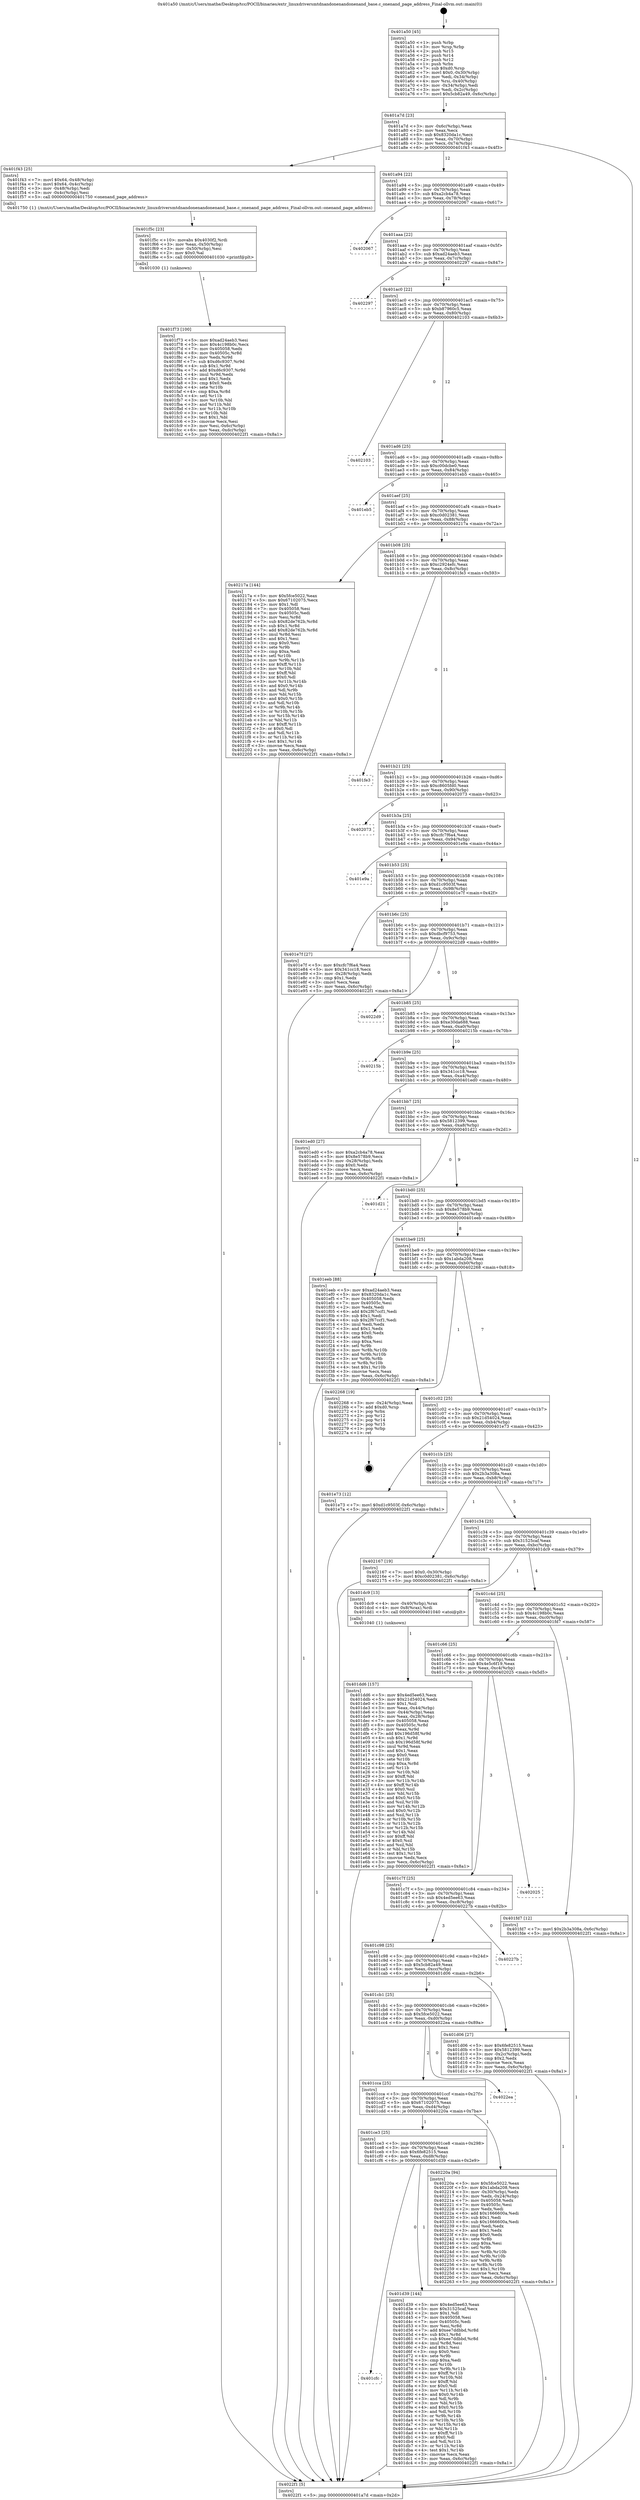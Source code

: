 digraph "0x401a50" {
  label = "0x401a50 (/mnt/c/Users/mathe/Desktop/tcc/POCII/binaries/extr_linuxdriversmtdnandonenandonenand_base.c_onenand_page_address_Final-ollvm.out::main(0))"
  labelloc = "t"
  node[shape=record]

  Entry [label="",width=0.3,height=0.3,shape=circle,fillcolor=black,style=filled]
  "0x401a7d" [label="{
     0x401a7d [23]\l
     | [instrs]\l
     &nbsp;&nbsp;0x401a7d \<+3\>: mov -0x6c(%rbp),%eax\l
     &nbsp;&nbsp;0x401a80 \<+2\>: mov %eax,%ecx\l
     &nbsp;&nbsp;0x401a82 \<+6\>: sub $0x8320da1c,%ecx\l
     &nbsp;&nbsp;0x401a88 \<+3\>: mov %eax,-0x70(%rbp)\l
     &nbsp;&nbsp;0x401a8b \<+3\>: mov %ecx,-0x74(%rbp)\l
     &nbsp;&nbsp;0x401a8e \<+6\>: je 0000000000401f43 \<main+0x4f3\>\l
  }"]
  "0x401f43" [label="{
     0x401f43 [25]\l
     | [instrs]\l
     &nbsp;&nbsp;0x401f43 \<+7\>: movl $0x64,-0x48(%rbp)\l
     &nbsp;&nbsp;0x401f4a \<+7\>: movl $0x64,-0x4c(%rbp)\l
     &nbsp;&nbsp;0x401f51 \<+3\>: mov -0x48(%rbp),%edi\l
     &nbsp;&nbsp;0x401f54 \<+3\>: mov -0x4c(%rbp),%esi\l
     &nbsp;&nbsp;0x401f57 \<+5\>: call 0000000000401750 \<onenand_page_address\>\l
     | [calls]\l
     &nbsp;&nbsp;0x401750 \{1\} (/mnt/c/Users/mathe/Desktop/tcc/POCII/binaries/extr_linuxdriversmtdnandonenandonenand_base.c_onenand_page_address_Final-ollvm.out::onenand_page_address)\l
  }"]
  "0x401a94" [label="{
     0x401a94 [22]\l
     | [instrs]\l
     &nbsp;&nbsp;0x401a94 \<+5\>: jmp 0000000000401a99 \<main+0x49\>\l
     &nbsp;&nbsp;0x401a99 \<+3\>: mov -0x70(%rbp),%eax\l
     &nbsp;&nbsp;0x401a9c \<+5\>: sub $0xa2cb4a78,%eax\l
     &nbsp;&nbsp;0x401aa1 \<+3\>: mov %eax,-0x78(%rbp)\l
     &nbsp;&nbsp;0x401aa4 \<+6\>: je 0000000000402067 \<main+0x617\>\l
  }"]
  Exit [label="",width=0.3,height=0.3,shape=circle,fillcolor=black,style=filled,peripheries=2]
  "0x402067" [label="{
     0x402067\l
  }", style=dashed]
  "0x401aaa" [label="{
     0x401aaa [22]\l
     | [instrs]\l
     &nbsp;&nbsp;0x401aaa \<+5\>: jmp 0000000000401aaf \<main+0x5f\>\l
     &nbsp;&nbsp;0x401aaf \<+3\>: mov -0x70(%rbp),%eax\l
     &nbsp;&nbsp;0x401ab2 \<+5\>: sub $0xad24aeb3,%eax\l
     &nbsp;&nbsp;0x401ab7 \<+3\>: mov %eax,-0x7c(%rbp)\l
     &nbsp;&nbsp;0x401aba \<+6\>: je 0000000000402297 \<main+0x847\>\l
  }"]
  "0x401f73" [label="{
     0x401f73 [100]\l
     | [instrs]\l
     &nbsp;&nbsp;0x401f73 \<+5\>: mov $0xad24aeb3,%esi\l
     &nbsp;&nbsp;0x401f78 \<+5\>: mov $0x4c198b0c,%ecx\l
     &nbsp;&nbsp;0x401f7d \<+7\>: mov 0x405058,%edx\l
     &nbsp;&nbsp;0x401f84 \<+8\>: mov 0x40505c,%r8d\l
     &nbsp;&nbsp;0x401f8c \<+3\>: mov %edx,%r9d\l
     &nbsp;&nbsp;0x401f8f \<+7\>: sub $0xd6c9307,%r9d\l
     &nbsp;&nbsp;0x401f96 \<+4\>: sub $0x1,%r9d\l
     &nbsp;&nbsp;0x401f9a \<+7\>: add $0xd6c9307,%r9d\l
     &nbsp;&nbsp;0x401fa1 \<+4\>: imul %r9d,%edx\l
     &nbsp;&nbsp;0x401fa5 \<+3\>: and $0x1,%edx\l
     &nbsp;&nbsp;0x401fa8 \<+3\>: cmp $0x0,%edx\l
     &nbsp;&nbsp;0x401fab \<+4\>: sete %r10b\l
     &nbsp;&nbsp;0x401faf \<+4\>: cmp $0xa,%r8d\l
     &nbsp;&nbsp;0x401fb3 \<+4\>: setl %r11b\l
     &nbsp;&nbsp;0x401fb7 \<+3\>: mov %r10b,%bl\l
     &nbsp;&nbsp;0x401fba \<+3\>: and %r11b,%bl\l
     &nbsp;&nbsp;0x401fbd \<+3\>: xor %r11b,%r10b\l
     &nbsp;&nbsp;0x401fc0 \<+3\>: or %r10b,%bl\l
     &nbsp;&nbsp;0x401fc3 \<+3\>: test $0x1,%bl\l
     &nbsp;&nbsp;0x401fc6 \<+3\>: cmovne %ecx,%esi\l
     &nbsp;&nbsp;0x401fc9 \<+3\>: mov %esi,-0x6c(%rbp)\l
     &nbsp;&nbsp;0x401fcc \<+6\>: mov %eax,-0xdc(%rbp)\l
     &nbsp;&nbsp;0x401fd2 \<+5\>: jmp 00000000004022f1 \<main+0x8a1\>\l
  }"]
  "0x402297" [label="{
     0x402297\l
  }", style=dashed]
  "0x401ac0" [label="{
     0x401ac0 [22]\l
     | [instrs]\l
     &nbsp;&nbsp;0x401ac0 \<+5\>: jmp 0000000000401ac5 \<main+0x75\>\l
     &nbsp;&nbsp;0x401ac5 \<+3\>: mov -0x70(%rbp),%eax\l
     &nbsp;&nbsp;0x401ac8 \<+5\>: sub $0xb87960c5,%eax\l
     &nbsp;&nbsp;0x401acd \<+3\>: mov %eax,-0x80(%rbp)\l
     &nbsp;&nbsp;0x401ad0 \<+6\>: je 0000000000402103 \<main+0x6b3\>\l
  }"]
  "0x401f5c" [label="{
     0x401f5c [23]\l
     | [instrs]\l
     &nbsp;&nbsp;0x401f5c \<+10\>: movabs $0x4030f2,%rdi\l
     &nbsp;&nbsp;0x401f66 \<+3\>: mov %eax,-0x50(%rbp)\l
     &nbsp;&nbsp;0x401f69 \<+3\>: mov -0x50(%rbp),%esi\l
     &nbsp;&nbsp;0x401f6c \<+2\>: mov $0x0,%al\l
     &nbsp;&nbsp;0x401f6e \<+5\>: call 0000000000401030 \<printf@plt\>\l
     | [calls]\l
     &nbsp;&nbsp;0x401030 \{1\} (unknown)\l
  }"]
  "0x402103" [label="{
     0x402103\l
  }", style=dashed]
  "0x401ad6" [label="{
     0x401ad6 [25]\l
     | [instrs]\l
     &nbsp;&nbsp;0x401ad6 \<+5\>: jmp 0000000000401adb \<main+0x8b\>\l
     &nbsp;&nbsp;0x401adb \<+3\>: mov -0x70(%rbp),%eax\l
     &nbsp;&nbsp;0x401ade \<+5\>: sub $0xc00dcbe0,%eax\l
     &nbsp;&nbsp;0x401ae3 \<+6\>: mov %eax,-0x84(%rbp)\l
     &nbsp;&nbsp;0x401ae9 \<+6\>: je 0000000000401eb5 \<main+0x465\>\l
  }"]
  "0x401dd6" [label="{
     0x401dd6 [157]\l
     | [instrs]\l
     &nbsp;&nbsp;0x401dd6 \<+5\>: mov $0x4ed5ee63,%ecx\l
     &nbsp;&nbsp;0x401ddb \<+5\>: mov $0x21d54024,%edx\l
     &nbsp;&nbsp;0x401de0 \<+3\>: mov $0x1,%sil\l
     &nbsp;&nbsp;0x401de3 \<+3\>: mov %eax,-0x44(%rbp)\l
     &nbsp;&nbsp;0x401de6 \<+3\>: mov -0x44(%rbp),%eax\l
     &nbsp;&nbsp;0x401de9 \<+3\>: mov %eax,-0x28(%rbp)\l
     &nbsp;&nbsp;0x401dec \<+7\>: mov 0x405058,%eax\l
     &nbsp;&nbsp;0x401df3 \<+8\>: mov 0x40505c,%r8d\l
     &nbsp;&nbsp;0x401dfb \<+3\>: mov %eax,%r9d\l
     &nbsp;&nbsp;0x401dfe \<+7\>: add $0x196d58f,%r9d\l
     &nbsp;&nbsp;0x401e05 \<+4\>: sub $0x1,%r9d\l
     &nbsp;&nbsp;0x401e09 \<+7\>: sub $0x196d58f,%r9d\l
     &nbsp;&nbsp;0x401e10 \<+4\>: imul %r9d,%eax\l
     &nbsp;&nbsp;0x401e14 \<+3\>: and $0x1,%eax\l
     &nbsp;&nbsp;0x401e17 \<+3\>: cmp $0x0,%eax\l
     &nbsp;&nbsp;0x401e1a \<+4\>: sete %r10b\l
     &nbsp;&nbsp;0x401e1e \<+4\>: cmp $0xa,%r8d\l
     &nbsp;&nbsp;0x401e22 \<+4\>: setl %r11b\l
     &nbsp;&nbsp;0x401e26 \<+3\>: mov %r10b,%bl\l
     &nbsp;&nbsp;0x401e29 \<+3\>: xor $0xff,%bl\l
     &nbsp;&nbsp;0x401e2c \<+3\>: mov %r11b,%r14b\l
     &nbsp;&nbsp;0x401e2f \<+4\>: xor $0xff,%r14b\l
     &nbsp;&nbsp;0x401e33 \<+4\>: xor $0x0,%sil\l
     &nbsp;&nbsp;0x401e37 \<+3\>: mov %bl,%r15b\l
     &nbsp;&nbsp;0x401e3a \<+4\>: and $0x0,%r15b\l
     &nbsp;&nbsp;0x401e3e \<+3\>: and %sil,%r10b\l
     &nbsp;&nbsp;0x401e41 \<+3\>: mov %r14b,%r12b\l
     &nbsp;&nbsp;0x401e44 \<+4\>: and $0x0,%r12b\l
     &nbsp;&nbsp;0x401e48 \<+3\>: and %sil,%r11b\l
     &nbsp;&nbsp;0x401e4b \<+3\>: or %r10b,%r15b\l
     &nbsp;&nbsp;0x401e4e \<+3\>: or %r11b,%r12b\l
     &nbsp;&nbsp;0x401e51 \<+3\>: xor %r12b,%r15b\l
     &nbsp;&nbsp;0x401e54 \<+3\>: or %r14b,%bl\l
     &nbsp;&nbsp;0x401e57 \<+3\>: xor $0xff,%bl\l
     &nbsp;&nbsp;0x401e5a \<+4\>: or $0x0,%sil\l
     &nbsp;&nbsp;0x401e5e \<+3\>: and %sil,%bl\l
     &nbsp;&nbsp;0x401e61 \<+3\>: or %bl,%r15b\l
     &nbsp;&nbsp;0x401e64 \<+4\>: test $0x1,%r15b\l
     &nbsp;&nbsp;0x401e68 \<+3\>: cmovne %edx,%ecx\l
     &nbsp;&nbsp;0x401e6b \<+3\>: mov %ecx,-0x6c(%rbp)\l
     &nbsp;&nbsp;0x401e6e \<+5\>: jmp 00000000004022f1 \<main+0x8a1\>\l
  }"]
  "0x401eb5" [label="{
     0x401eb5\l
  }", style=dashed]
  "0x401aef" [label="{
     0x401aef [25]\l
     | [instrs]\l
     &nbsp;&nbsp;0x401aef \<+5\>: jmp 0000000000401af4 \<main+0xa4\>\l
     &nbsp;&nbsp;0x401af4 \<+3\>: mov -0x70(%rbp),%eax\l
     &nbsp;&nbsp;0x401af7 \<+5\>: sub $0xc0d02381,%eax\l
     &nbsp;&nbsp;0x401afc \<+6\>: mov %eax,-0x88(%rbp)\l
     &nbsp;&nbsp;0x401b02 \<+6\>: je 000000000040217a \<main+0x72a\>\l
  }"]
  "0x401cfc" [label="{
     0x401cfc\l
  }", style=dashed]
  "0x40217a" [label="{
     0x40217a [144]\l
     | [instrs]\l
     &nbsp;&nbsp;0x40217a \<+5\>: mov $0x5fce5022,%eax\l
     &nbsp;&nbsp;0x40217f \<+5\>: mov $0x67102075,%ecx\l
     &nbsp;&nbsp;0x402184 \<+2\>: mov $0x1,%dl\l
     &nbsp;&nbsp;0x402186 \<+7\>: mov 0x405058,%esi\l
     &nbsp;&nbsp;0x40218d \<+7\>: mov 0x40505c,%edi\l
     &nbsp;&nbsp;0x402194 \<+3\>: mov %esi,%r8d\l
     &nbsp;&nbsp;0x402197 \<+7\>: sub $0x82de762b,%r8d\l
     &nbsp;&nbsp;0x40219e \<+4\>: sub $0x1,%r8d\l
     &nbsp;&nbsp;0x4021a2 \<+7\>: add $0x82de762b,%r8d\l
     &nbsp;&nbsp;0x4021a9 \<+4\>: imul %r8d,%esi\l
     &nbsp;&nbsp;0x4021ad \<+3\>: and $0x1,%esi\l
     &nbsp;&nbsp;0x4021b0 \<+3\>: cmp $0x0,%esi\l
     &nbsp;&nbsp;0x4021b3 \<+4\>: sete %r9b\l
     &nbsp;&nbsp;0x4021b7 \<+3\>: cmp $0xa,%edi\l
     &nbsp;&nbsp;0x4021ba \<+4\>: setl %r10b\l
     &nbsp;&nbsp;0x4021be \<+3\>: mov %r9b,%r11b\l
     &nbsp;&nbsp;0x4021c1 \<+4\>: xor $0xff,%r11b\l
     &nbsp;&nbsp;0x4021c5 \<+3\>: mov %r10b,%bl\l
     &nbsp;&nbsp;0x4021c8 \<+3\>: xor $0xff,%bl\l
     &nbsp;&nbsp;0x4021cb \<+3\>: xor $0x0,%dl\l
     &nbsp;&nbsp;0x4021ce \<+3\>: mov %r11b,%r14b\l
     &nbsp;&nbsp;0x4021d1 \<+4\>: and $0x0,%r14b\l
     &nbsp;&nbsp;0x4021d5 \<+3\>: and %dl,%r9b\l
     &nbsp;&nbsp;0x4021d8 \<+3\>: mov %bl,%r15b\l
     &nbsp;&nbsp;0x4021db \<+4\>: and $0x0,%r15b\l
     &nbsp;&nbsp;0x4021df \<+3\>: and %dl,%r10b\l
     &nbsp;&nbsp;0x4021e2 \<+3\>: or %r9b,%r14b\l
     &nbsp;&nbsp;0x4021e5 \<+3\>: or %r10b,%r15b\l
     &nbsp;&nbsp;0x4021e8 \<+3\>: xor %r15b,%r14b\l
     &nbsp;&nbsp;0x4021eb \<+3\>: or %bl,%r11b\l
     &nbsp;&nbsp;0x4021ee \<+4\>: xor $0xff,%r11b\l
     &nbsp;&nbsp;0x4021f2 \<+3\>: or $0x0,%dl\l
     &nbsp;&nbsp;0x4021f5 \<+3\>: and %dl,%r11b\l
     &nbsp;&nbsp;0x4021f8 \<+3\>: or %r11b,%r14b\l
     &nbsp;&nbsp;0x4021fb \<+4\>: test $0x1,%r14b\l
     &nbsp;&nbsp;0x4021ff \<+3\>: cmovne %ecx,%eax\l
     &nbsp;&nbsp;0x402202 \<+3\>: mov %eax,-0x6c(%rbp)\l
     &nbsp;&nbsp;0x402205 \<+5\>: jmp 00000000004022f1 \<main+0x8a1\>\l
  }"]
  "0x401b08" [label="{
     0x401b08 [25]\l
     | [instrs]\l
     &nbsp;&nbsp;0x401b08 \<+5\>: jmp 0000000000401b0d \<main+0xbd\>\l
     &nbsp;&nbsp;0x401b0d \<+3\>: mov -0x70(%rbp),%eax\l
     &nbsp;&nbsp;0x401b10 \<+5\>: sub $0xc2924efc,%eax\l
     &nbsp;&nbsp;0x401b15 \<+6\>: mov %eax,-0x8c(%rbp)\l
     &nbsp;&nbsp;0x401b1b \<+6\>: je 0000000000401fe3 \<main+0x593\>\l
  }"]
  "0x401d39" [label="{
     0x401d39 [144]\l
     | [instrs]\l
     &nbsp;&nbsp;0x401d39 \<+5\>: mov $0x4ed5ee63,%eax\l
     &nbsp;&nbsp;0x401d3e \<+5\>: mov $0x31525caf,%ecx\l
     &nbsp;&nbsp;0x401d43 \<+2\>: mov $0x1,%dl\l
     &nbsp;&nbsp;0x401d45 \<+7\>: mov 0x405058,%esi\l
     &nbsp;&nbsp;0x401d4c \<+7\>: mov 0x40505c,%edi\l
     &nbsp;&nbsp;0x401d53 \<+3\>: mov %esi,%r8d\l
     &nbsp;&nbsp;0x401d56 \<+7\>: add $0xee7ddbbd,%r8d\l
     &nbsp;&nbsp;0x401d5d \<+4\>: sub $0x1,%r8d\l
     &nbsp;&nbsp;0x401d61 \<+7\>: sub $0xee7ddbbd,%r8d\l
     &nbsp;&nbsp;0x401d68 \<+4\>: imul %r8d,%esi\l
     &nbsp;&nbsp;0x401d6c \<+3\>: and $0x1,%esi\l
     &nbsp;&nbsp;0x401d6f \<+3\>: cmp $0x0,%esi\l
     &nbsp;&nbsp;0x401d72 \<+4\>: sete %r9b\l
     &nbsp;&nbsp;0x401d76 \<+3\>: cmp $0xa,%edi\l
     &nbsp;&nbsp;0x401d79 \<+4\>: setl %r10b\l
     &nbsp;&nbsp;0x401d7d \<+3\>: mov %r9b,%r11b\l
     &nbsp;&nbsp;0x401d80 \<+4\>: xor $0xff,%r11b\l
     &nbsp;&nbsp;0x401d84 \<+3\>: mov %r10b,%bl\l
     &nbsp;&nbsp;0x401d87 \<+3\>: xor $0xff,%bl\l
     &nbsp;&nbsp;0x401d8a \<+3\>: xor $0x0,%dl\l
     &nbsp;&nbsp;0x401d8d \<+3\>: mov %r11b,%r14b\l
     &nbsp;&nbsp;0x401d90 \<+4\>: and $0x0,%r14b\l
     &nbsp;&nbsp;0x401d94 \<+3\>: and %dl,%r9b\l
     &nbsp;&nbsp;0x401d97 \<+3\>: mov %bl,%r15b\l
     &nbsp;&nbsp;0x401d9a \<+4\>: and $0x0,%r15b\l
     &nbsp;&nbsp;0x401d9e \<+3\>: and %dl,%r10b\l
     &nbsp;&nbsp;0x401da1 \<+3\>: or %r9b,%r14b\l
     &nbsp;&nbsp;0x401da4 \<+3\>: or %r10b,%r15b\l
     &nbsp;&nbsp;0x401da7 \<+3\>: xor %r15b,%r14b\l
     &nbsp;&nbsp;0x401daa \<+3\>: or %bl,%r11b\l
     &nbsp;&nbsp;0x401dad \<+4\>: xor $0xff,%r11b\l
     &nbsp;&nbsp;0x401db1 \<+3\>: or $0x0,%dl\l
     &nbsp;&nbsp;0x401db4 \<+3\>: and %dl,%r11b\l
     &nbsp;&nbsp;0x401db7 \<+3\>: or %r11b,%r14b\l
     &nbsp;&nbsp;0x401dba \<+4\>: test $0x1,%r14b\l
     &nbsp;&nbsp;0x401dbe \<+3\>: cmovne %ecx,%eax\l
     &nbsp;&nbsp;0x401dc1 \<+3\>: mov %eax,-0x6c(%rbp)\l
     &nbsp;&nbsp;0x401dc4 \<+5\>: jmp 00000000004022f1 \<main+0x8a1\>\l
  }"]
  "0x401fe3" [label="{
     0x401fe3\l
  }", style=dashed]
  "0x401b21" [label="{
     0x401b21 [25]\l
     | [instrs]\l
     &nbsp;&nbsp;0x401b21 \<+5\>: jmp 0000000000401b26 \<main+0xd6\>\l
     &nbsp;&nbsp;0x401b26 \<+3\>: mov -0x70(%rbp),%eax\l
     &nbsp;&nbsp;0x401b29 \<+5\>: sub $0xc8605fd0,%eax\l
     &nbsp;&nbsp;0x401b2e \<+6\>: mov %eax,-0x90(%rbp)\l
     &nbsp;&nbsp;0x401b34 \<+6\>: je 0000000000402073 \<main+0x623\>\l
  }"]
  "0x401ce3" [label="{
     0x401ce3 [25]\l
     | [instrs]\l
     &nbsp;&nbsp;0x401ce3 \<+5\>: jmp 0000000000401ce8 \<main+0x298\>\l
     &nbsp;&nbsp;0x401ce8 \<+3\>: mov -0x70(%rbp),%eax\l
     &nbsp;&nbsp;0x401ceb \<+5\>: sub $0x6fe82515,%eax\l
     &nbsp;&nbsp;0x401cf0 \<+6\>: mov %eax,-0xd8(%rbp)\l
     &nbsp;&nbsp;0x401cf6 \<+6\>: je 0000000000401d39 \<main+0x2e9\>\l
  }"]
  "0x402073" [label="{
     0x402073\l
  }", style=dashed]
  "0x401b3a" [label="{
     0x401b3a [25]\l
     | [instrs]\l
     &nbsp;&nbsp;0x401b3a \<+5\>: jmp 0000000000401b3f \<main+0xef\>\l
     &nbsp;&nbsp;0x401b3f \<+3\>: mov -0x70(%rbp),%eax\l
     &nbsp;&nbsp;0x401b42 \<+5\>: sub $0xcfc7f6a4,%eax\l
     &nbsp;&nbsp;0x401b47 \<+6\>: mov %eax,-0x94(%rbp)\l
     &nbsp;&nbsp;0x401b4d \<+6\>: je 0000000000401e9a \<main+0x44a\>\l
  }"]
  "0x40220a" [label="{
     0x40220a [94]\l
     | [instrs]\l
     &nbsp;&nbsp;0x40220a \<+5\>: mov $0x5fce5022,%eax\l
     &nbsp;&nbsp;0x40220f \<+5\>: mov $0x1abda208,%ecx\l
     &nbsp;&nbsp;0x402214 \<+3\>: mov -0x30(%rbp),%edx\l
     &nbsp;&nbsp;0x402217 \<+3\>: mov %edx,-0x24(%rbp)\l
     &nbsp;&nbsp;0x40221a \<+7\>: mov 0x405058,%edx\l
     &nbsp;&nbsp;0x402221 \<+7\>: mov 0x40505c,%esi\l
     &nbsp;&nbsp;0x402228 \<+2\>: mov %edx,%edi\l
     &nbsp;&nbsp;0x40222a \<+6\>: add $0x1666600a,%edi\l
     &nbsp;&nbsp;0x402230 \<+3\>: sub $0x1,%edi\l
     &nbsp;&nbsp;0x402233 \<+6\>: sub $0x1666600a,%edi\l
     &nbsp;&nbsp;0x402239 \<+3\>: imul %edi,%edx\l
     &nbsp;&nbsp;0x40223c \<+3\>: and $0x1,%edx\l
     &nbsp;&nbsp;0x40223f \<+3\>: cmp $0x0,%edx\l
     &nbsp;&nbsp;0x402242 \<+4\>: sete %r8b\l
     &nbsp;&nbsp;0x402246 \<+3\>: cmp $0xa,%esi\l
     &nbsp;&nbsp;0x402249 \<+4\>: setl %r9b\l
     &nbsp;&nbsp;0x40224d \<+3\>: mov %r8b,%r10b\l
     &nbsp;&nbsp;0x402250 \<+3\>: and %r9b,%r10b\l
     &nbsp;&nbsp;0x402253 \<+3\>: xor %r9b,%r8b\l
     &nbsp;&nbsp;0x402256 \<+3\>: or %r8b,%r10b\l
     &nbsp;&nbsp;0x402259 \<+4\>: test $0x1,%r10b\l
     &nbsp;&nbsp;0x40225d \<+3\>: cmovne %ecx,%eax\l
     &nbsp;&nbsp;0x402260 \<+3\>: mov %eax,-0x6c(%rbp)\l
     &nbsp;&nbsp;0x402263 \<+5\>: jmp 00000000004022f1 \<main+0x8a1\>\l
  }"]
  "0x401e9a" [label="{
     0x401e9a\l
  }", style=dashed]
  "0x401b53" [label="{
     0x401b53 [25]\l
     | [instrs]\l
     &nbsp;&nbsp;0x401b53 \<+5\>: jmp 0000000000401b58 \<main+0x108\>\l
     &nbsp;&nbsp;0x401b58 \<+3\>: mov -0x70(%rbp),%eax\l
     &nbsp;&nbsp;0x401b5b \<+5\>: sub $0xd1c9503f,%eax\l
     &nbsp;&nbsp;0x401b60 \<+6\>: mov %eax,-0x98(%rbp)\l
     &nbsp;&nbsp;0x401b66 \<+6\>: je 0000000000401e7f \<main+0x42f\>\l
  }"]
  "0x401cca" [label="{
     0x401cca [25]\l
     | [instrs]\l
     &nbsp;&nbsp;0x401cca \<+5\>: jmp 0000000000401ccf \<main+0x27f\>\l
     &nbsp;&nbsp;0x401ccf \<+3\>: mov -0x70(%rbp),%eax\l
     &nbsp;&nbsp;0x401cd2 \<+5\>: sub $0x67102075,%eax\l
     &nbsp;&nbsp;0x401cd7 \<+6\>: mov %eax,-0xd4(%rbp)\l
     &nbsp;&nbsp;0x401cdd \<+6\>: je 000000000040220a \<main+0x7ba\>\l
  }"]
  "0x401e7f" [label="{
     0x401e7f [27]\l
     | [instrs]\l
     &nbsp;&nbsp;0x401e7f \<+5\>: mov $0xcfc7f6a4,%eax\l
     &nbsp;&nbsp;0x401e84 \<+5\>: mov $0x341cc18,%ecx\l
     &nbsp;&nbsp;0x401e89 \<+3\>: mov -0x28(%rbp),%edx\l
     &nbsp;&nbsp;0x401e8c \<+3\>: cmp $0x1,%edx\l
     &nbsp;&nbsp;0x401e8f \<+3\>: cmovl %ecx,%eax\l
     &nbsp;&nbsp;0x401e92 \<+3\>: mov %eax,-0x6c(%rbp)\l
     &nbsp;&nbsp;0x401e95 \<+5\>: jmp 00000000004022f1 \<main+0x8a1\>\l
  }"]
  "0x401b6c" [label="{
     0x401b6c [25]\l
     | [instrs]\l
     &nbsp;&nbsp;0x401b6c \<+5\>: jmp 0000000000401b71 \<main+0x121\>\l
     &nbsp;&nbsp;0x401b71 \<+3\>: mov -0x70(%rbp),%eax\l
     &nbsp;&nbsp;0x401b74 \<+5\>: sub $0xdbcf9753,%eax\l
     &nbsp;&nbsp;0x401b79 \<+6\>: mov %eax,-0x9c(%rbp)\l
     &nbsp;&nbsp;0x401b7f \<+6\>: je 00000000004022d9 \<main+0x889\>\l
  }"]
  "0x4022ea" [label="{
     0x4022ea\l
  }", style=dashed]
  "0x4022d9" [label="{
     0x4022d9\l
  }", style=dashed]
  "0x401b85" [label="{
     0x401b85 [25]\l
     | [instrs]\l
     &nbsp;&nbsp;0x401b85 \<+5\>: jmp 0000000000401b8a \<main+0x13a\>\l
     &nbsp;&nbsp;0x401b8a \<+3\>: mov -0x70(%rbp),%eax\l
     &nbsp;&nbsp;0x401b8d \<+5\>: sub $0xe30da688,%eax\l
     &nbsp;&nbsp;0x401b92 \<+6\>: mov %eax,-0xa0(%rbp)\l
     &nbsp;&nbsp;0x401b98 \<+6\>: je 000000000040215b \<main+0x70b\>\l
  }"]
  "0x401a50" [label="{
     0x401a50 [45]\l
     | [instrs]\l
     &nbsp;&nbsp;0x401a50 \<+1\>: push %rbp\l
     &nbsp;&nbsp;0x401a51 \<+3\>: mov %rsp,%rbp\l
     &nbsp;&nbsp;0x401a54 \<+2\>: push %r15\l
     &nbsp;&nbsp;0x401a56 \<+2\>: push %r14\l
     &nbsp;&nbsp;0x401a58 \<+2\>: push %r12\l
     &nbsp;&nbsp;0x401a5a \<+1\>: push %rbx\l
     &nbsp;&nbsp;0x401a5b \<+7\>: sub $0xd0,%rsp\l
     &nbsp;&nbsp;0x401a62 \<+7\>: movl $0x0,-0x30(%rbp)\l
     &nbsp;&nbsp;0x401a69 \<+3\>: mov %edi,-0x34(%rbp)\l
     &nbsp;&nbsp;0x401a6c \<+4\>: mov %rsi,-0x40(%rbp)\l
     &nbsp;&nbsp;0x401a70 \<+3\>: mov -0x34(%rbp),%edi\l
     &nbsp;&nbsp;0x401a73 \<+3\>: mov %edi,-0x2c(%rbp)\l
     &nbsp;&nbsp;0x401a76 \<+7\>: movl $0x5cb82a49,-0x6c(%rbp)\l
  }"]
  "0x40215b" [label="{
     0x40215b\l
  }", style=dashed]
  "0x401b9e" [label="{
     0x401b9e [25]\l
     | [instrs]\l
     &nbsp;&nbsp;0x401b9e \<+5\>: jmp 0000000000401ba3 \<main+0x153\>\l
     &nbsp;&nbsp;0x401ba3 \<+3\>: mov -0x70(%rbp),%eax\l
     &nbsp;&nbsp;0x401ba6 \<+5\>: sub $0x341cc18,%eax\l
     &nbsp;&nbsp;0x401bab \<+6\>: mov %eax,-0xa4(%rbp)\l
     &nbsp;&nbsp;0x401bb1 \<+6\>: je 0000000000401ed0 \<main+0x480\>\l
  }"]
  "0x4022f1" [label="{
     0x4022f1 [5]\l
     | [instrs]\l
     &nbsp;&nbsp;0x4022f1 \<+5\>: jmp 0000000000401a7d \<main+0x2d\>\l
  }"]
  "0x401ed0" [label="{
     0x401ed0 [27]\l
     | [instrs]\l
     &nbsp;&nbsp;0x401ed0 \<+5\>: mov $0xa2cb4a78,%eax\l
     &nbsp;&nbsp;0x401ed5 \<+5\>: mov $0x8e578b9,%ecx\l
     &nbsp;&nbsp;0x401eda \<+3\>: mov -0x28(%rbp),%edx\l
     &nbsp;&nbsp;0x401edd \<+3\>: cmp $0x0,%edx\l
     &nbsp;&nbsp;0x401ee0 \<+3\>: cmove %ecx,%eax\l
     &nbsp;&nbsp;0x401ee3 \<+3\>: mov %eax,-0x6c(%rbp)\l
     &nbsp;&nbsp;0x401ee6 \<+5\>: jmp 00000000004022f1 \<main+0x8a1\>\l
  }"]
  "0x401bb7" [label="{
     0x401bb7 [25]\l
     | [instrs]\l
     &nbsp;&nbsp;0x401bb7 \<+5\>: jmp 0000000000401bbc \<main+0x16c\>\l
     &nbsp;&nbsp;0x401bbc \<+3\>: mov -0x70(%rbp),%eax\l
     &nbsp;&nbsp;0x401bbf \<+5\>: sub $0x5812399,%eax\l
     &nbsp;&nbsp;0x401bc4 \<+6\>: mov %eax,-0xa8(%rbp)\l
     &nbsp;&nbsp;0x401bca \<+6\>: je 0000000000401d21 \<main+0x2d1\>\l
  }"]
  "0x401cb1" [label="{
     0x401cb1 [25]\l
     | [instrs]\l
     &nbsp;&nbsp;0x401cb1 \<+5\>: jmp 0000000000401cb6 \<main+0x266\>\l
     &nbsp;&nbsp;0x401cb6 \<+3\>: mov -0x70(%rbp),%eax\l
     &nbsp;&nbsp;0x401cb9 \<+5\>: sub $0x5fce5022,%eax\l
     &nbsp;&nbsp;0x401cbe \<+6\>: mov %eax,-0xd0(%rbp)\l
     &nbsp;&nbsp;0x401cc4 \<+6\>: je 00000000004022ea \<main+0x89a\>\l
  }"]
  "0x401d21" [label="{
     0x401d21\l
  }", style=dashed]
  "0x401bd0" [label="{
     0x401bd0 [25]\l
     | [instrs]\l
     &nbsp;&nbsp;0x401bd0 \<+5\>: jmp 0000000000401bd5 \<main+0x185\>\l
     &nbsp;&nbsp;0x401bd5 \<+3\>: mov -0x70(%rbp),%eax\l
     &nbsp;&nbsp;0x401bd8 \<+5\>: sub $0x8e578b9,%eax\l
     &nbsp;&nbsp;0x401bdd \<+6\>: mov %eax,-0xac(%rbp)\l
     &nbsp;&nbsp;0x401be3 \<+6\>: je 0000000000401eeb \<main+0x49b\>\l
  }"]
  "0x401d06" [label="{
     0x401d06 [27]\l
     | [instrs]\l
     &nbsp;&nbsp;0x401d06 \<+5\>: mov $0x6fe82515,%eax\l
     &nbsp;&nbsp;0x401d0b \<+5\>: mov $0x5812399,%ecx\l
     &nbsp;&nbsp;0x401d10 \<+3\>: mov -0x2c(%rbp),%edx\l
     &nbsp;&nbsp;0x401d13 \<+3\>: cmp $0x2,%edx\l
     &nbsp;&nbsp;0x401d16 \<+3\>: cmovne %ecx,%eax\l
     &nbsp;&nbsp;0x401d19 \<+3\>: mov %eax,-0x6c(%rbp)\l
     &nbsp;&nbsp;0x401d1c \<+5\>: jmp 00000000004022f1 \<main+0x8a1\>\l
  }"]
  "0x401eeb" [label="{
     0x401eeb [88]\l
     | [instrs]\l
     &nbsp;&nbsp;0x401eeb \<+5\>: mov $0xad24aeb3,%eax\l
     &nbsp;&nbsp;0x401ef0 \<+5\>: mov $0x8320da1c,%ecx\l
     &nbsp;&nbsp;0x401ef5 \<+7\>: mov 0x405058,%edx\l
     &nbsp;&nbsp;0x401efc \<+7\>: mov 0x40505c,%esi\l
     &nbsp;&nbsp;0x401f03 \<+2\>: mov %edx,%edi\l
     &nbsp;&nbsp;0x401f05 \<+6\>: add $0x2f67ccf1,%edi\l
     &nbsp;&nbsp;0x401f0b \<+3\>: sub $0x1,%edi\l
     &nbsp;&nbsp;0x401f0e \<+6\>: sub $0x2f67ccf1,%edi\l
     &nbsp;&nbsp;0x401f14 \<+3\>: imul %edi,%edx\l
     &nbsp;&nbsp;0x401f17 \<+3\>: and $0x1,%edx\l
     &nbsp;&nbsp;0x401f1a \<+3\>: cmp $0x0,%edx\l
     &nbsp;&nbsp;0x401f1d \<+4\>: sete %r8b\l
     &nbsp;&nbsp;0x401f21 \<+3\>: cmp $0xa,%esi\l
     &nbsp;&nbsp;0x401f24 \<+4\>: setl %r9b\l
     &nbsp;&nbsp;0x401f28 \<+3\>: mov %r8b,%r10b\l
     &nbsp;&nbsp;0x401f2b \<+3\>: and %r9b,%r10b\l
     &nbsp;&nbsp;0x401f2e \<+3\>: xor %r9b,%r8b\l
     &nbsp;&nbsp;0x401f31 \<+3\>: or %r8b,%r10b\l
     &nbsp;&nbsp;0x401f34 \<+4\>: test $0x1,%r10b\l
     &nbsp;&nbsp;0x401f38 \<+3\>: cmovne %ecx,%eax\l
     &nbsp;&nbsp;0x401f3b \<+3\>: mov %eax,-0x6c(%rbp)\l
     &nbsp;&nbsp;0x401f3e \<+5\>: jmp 00000000004022f1 \<main+0x8a1\>\l
  }"]
  "0x401be9" [label="{
     0x401be9 [25]\l
     | [instrs]\l
     &nbsp;&nbsp;0x401be9 \<+5\>: jmp 0000000000401bee \<main+0x19e\>\l
     &nbsp;&nbsp;0x401bee \<+3\>: mov -0x70(%rbp),%eax\l
     &nbsp;&nbsp;0x401bf1 \<+5\>: sub $0x1abda208,%eax\l
     &nbsp;&nbsp;0x401bf6 \<+6\>: mov %eax,-0xb0(%rbp)\l
     &nbsp;&nbsp;0x401bfc \<+6\>: je 0000000000402268 \<main+0x818\>\l
  }"]
  "0x401c98" [label="{
     0x401c98 [25]\l
     | [instrs]\l
     &nbsp;&nbsp;0x401c98 \<+5\>: jmp 0000000000401c9d \<main+0x24d\>\l
     &nbsp;&nbsp;0x401c9d \<+3\>: mov -0x70(%rbp),%eax\l
     &nbsp;&nbsp;0x401ca0 \<+5\>: sub $0x5cb82a49,%eax\l
     &nbsp;&nbsp;0x401ca5 \<+6\>: mov %eax,-0xcc(%rbp)\l
     &nbsp;&nbsp;0x401cab \<+6\>: je 0000000000401d06 \<main+0x2b6\>\l
  }"]
  "0x402268" [label="{
     0x402268 [19]\l
     | [instrs]\l
     &nbsp;&nbsp;0x402268 \<+3\>: mov -0x24(%rbp),%eax\l
     &nbsp;&nbsp;0x40226b \<+7\>: add $0xd0,%rsp\l
     &nbsp;&nbsp;0x402272 \<+1\>: pop %rbx\l
     &nbsp;&nbsp;0x402273 \<+2\>: pop %r12\l
     &nbsp;&nbsp;0x402275 \<+2\>: pop %r14\l
     &nbsp;&nbsp;0x402277 \<+2\>: pop %r15\l
     &nbsp;&nbsp;0x402279 \<+1\>: pop %rbp\l
     &nbsp;&nbsp;0x40227a \<+1\>: ret\l
  }"]
  "0x401c02" [label="{
     0x401c02 [25]\l
     | [instrs]\l
     &nbsp;&nbsp;0x401c02 \<+5\>: jmp 0000000000401c07 \<main+0x1b7\>\l
     &nbsp;&nbsp;0x401c07 \<+3\>: mov -0x70(%rbp),%eax\l
     &nbsp;&nbsp;0x401c0a \<+5\>: sub $0x21d54024,%eax\l
     &nbsp;&nbsp;0x401c0f \<+6\>: mov %eax,-0xb4(%rbp)\l
     &nbsp;&nbsp;0x401c15 \<+6\>: je 0000000000401e73 \<main+0x423\>\l
  }"]
  "0x40227b" [label="{
     0x40227b\l
  }", style=dashed]
  "0x401e73" [label="{
     0x401e73 [12]\l
     | [instrs]\l
     &nbsp;&nbsp;0x401e73 \<+7\>: movl $0xd1c9503f,-0x6c(%rbp)\l
     &nbsp;&nbsp;0x401e7a \<+5\>: jmp 00000000004022f1 \<main+0x8a1\>\l
  }"]
  "0x401c1b" [label="{
     0x401c1b [25]\l
     | [instrs]\l
     &nbsp;&nbsp;0x401c1b \<+5\>: jmp 0000000000401c20 \<main+0x1d0\>\l
     &nbsp;&nbsp;0x401c20 \<+3\>: mov -0x70(%rbp),%eax\l
     &nbsp;&nbsp;0x401c23 \<+5\>: sub $0x2b3a308a,%eax\l
     &nbsp;&nbsp;0x401c28 \<+6\>: mov %eax,-0xb8(%rbp)\l
     &nbsp;&nbsp;0x401c2e \<+6\>: je 0000000000402167 \<main+0x717\>\l
  }"]
  "0x401c7f" [label="{
     0x401c7f [25]\l
     | [instrs]\l
     &nbsp;&nbsp;0x401c7f \<+5\>: jmp 0000000000401c84 \<main+0x234\>\l
     &nbsp;&nbsp;0x401c84 \<+3\>: mov -0x70(%rbp),%eax\l
     &nbsp;&nbsp;0x401c87 \<+5\>: sub $0x4ed5ee63,%eax\l
     &nbsp;&nbsp;0x401c8c \<+6\>: mov %eax,-0xc8(%rbp)\l
     &nbsp;&nbsp;0x401c92 \<+6\>: je 000000000040227b \<main+0x82b\>\l
  }"]
  "0x402167" [label="{
     0x402167 [19]\l
     | [instrs]\l
     &nbsp;&nbsp;0x402167 \<+7\>: movl $0x0,-0x30(%rbp)\l
     &nbsp;&nbsp;0x40216e \<+7\>: movl $0xc0d02381,-0x6c(%rbp)\l
     &nbsp;&nbsp;0x402175 \<+5\>: jmp 00000000004022f1 \<main+0x8a1\>\l
  }"]
  "0x401c34" [label="{
     0x401c34 [25]\l
     | [instrs]\l
     &nbsp;&nbsp;0x401c34 \<+5\>: jmp 0000000000401c39 \<main+0x1e9\>\l
     &nbsp;&nbsp;0x401c39 \<+3\>: mov -0x70(%rbp),%eax\l
     &nbsp;&nbsp;0x401c3c \<+5\>: sub $0x31525caf,%eax\l
     &nbsp;&nbsp;0x401c41 \<+6\>: mov %eax,-0xbc(%rbp)\l
     &nbsp;&nbsp;0x401c47 \<+6\>: je 0000000000401dc9 \<main+0x379\>\l
  }"]
  "0x402025" [label="{
     0x402025\l
  }", style=dashed]
  "0x401dc9" [label="{
     0x401dc9 [13]\l
     | [instrs]\l
     &nbsp;&nbsp;0x401dc9 \<+4\>: mov -0x40(%rbp),%rax\l
     &nbsp;&nbsp;0x401dcd \<+4\>: mov 0x8(%rax),%rdi\l
     &nbsp;&nbsp;0x401dd1 \<+5\>: call 0000000000401040 \<atoi@plt\>\l
     | [calls]\l
     &nbsp;&nbsp;0x401040 \{1\} (unknown)\l
  }"]
  "0x401c4d" [label="{
     0x401c4d [25]\l
     | [instrs]\l
     &nbsp;&nbsp;0x401c4d \<+5\>: jmp 0000000000401c52 \<main+0x202\>\l
     &nbsp;&nbsp;0x401c52 \<+3\>: mov -0x70(%rbp),%eax\l
     &nbsp;&nbsp;0x401c55 \<+5\>: sub $0x4c198b0c,%eax\l
     &nbsp;&nbsp;0x401c5a \<+6\>: mov %eax,-0xc0(%rbp)\l
     &nbsp;&nbsp;0x401c60 \<+6\>: je 0000000000401fd7 \<main+0x587\>\l
  }"]
  "0x401c66" [label="{
     0x401c66 [25]\l
     | [instrs]\l
     &nbsp;&nbsp;0x401c66 \<+5\>: jmp 0000000000401c6b \<main+0x21b\>\l
     &nbsp;&nbsp;0x401c6b \<+3\>: mov -0x70(%rbp),%eax\l
     &nbsp;&nbsp;0x401c6e \<+5\>: sub $0x4e5c6f19,%eax\l
     &nbsp;&nbsp;0x401c73 \<+6\>: mov %eax,-0xc4(%rbp)\l
     &nbsp;&nbsp;0x401c79 \<+6\>: je 0000000000402025 \<main+0x5d5\>\l
  }"]
  "0x401fd7" [label="{
     0x401fd7 [12]\l
     | [instrs]\l
     &nbsp;&nbsp;0x401fd7 \<+7\>: movl $0x2b3a308a,-0x6c(%rbp)\l
     &nbsp;&nbsp;0x401fde \<+5\>: jmp 00000000004022f1 \<main+0x8a1\>\l
  }"]
  Entry -> "0x401a50" [label=" 1"]
  "0x401a7d" -> "0x401f43" [label=" 1"]
  "0x401a7d" -> "0x401a94" [label=" 12"]
  "0x402268" -> Exit [label=" 1"]
  "0x401a94" -> "0x402067" [label=" 0"]
  "0x401a94" -> "0x401aaa" [label=" 12"]
  "0x40220a" -> "0x4022f1" [label=" 1"]
  "0x401aaa" -> "0x402297" [label=" 0"]
  "0x401aaa" -> "0x401ac0" [label=" 12"]
  "0x40217a" -> "0x4022f1" [label=" 1"]
  "0x401ac0" -> "0x402103" [label=" 0"]
  "0x401ac0" -> "0x401ad6" [label=" 12"]
  "0x402167" -> "0x4022f1" [label=" 1"]
  "0x401ad6" -> "0x401eb5" [label=" 0"]
  "0x401ad6" -> "0x401aef" [label=" 12"]
  "0x401fd7" -> "0x4022f1" [label=" 1"]
  "0x401aef" -> "0x40217a" [label=" 1"]
  "0x401aef" -> "0x401b08" [label=" 11"]
  "0x401f73" -> "0x4022f1" [label=" 1"]
  "0x401b08" -> "0x401fe3" [label=" 0"]
  "0x401b08" -> "0x401b21" [label=" 11"]
  "0x401f5c" -> "0x401f73" [label=" 1"]
  "0x401b21" -> "0x402073" [label=" 0"]
  "0x401b21" -> "0x401b3a" [label=" 11"]
  "0x401eeb" -> "0x4022f1" [label=" 1"]
  "0x401b3a" -> "0x401e9a" [label=" 0"]
  "0x401b3a" -> "0x401b53" [label=" 11"]
  "0x401ed0" -> "0x4022f1" [label=" 1"]
  "0x401b53" -> "0x401e7f" [label=" 1"]
  "0x401b53" -> "0x401b6c" [label=" 10"]
  "0x401e73" -> "0x4022f1" [label=" 1"]
  "0x401b6c" -> "0x4022d9" [label=" 0"]
  "0x401b6c" -> "0x401b85" [label=" 10"]
  "0x401dd6" -> "0x4022f1" [label=" 1"]
  "0x401b85" -> "0x40215b" [label=" 0"]
  "0x401b85" -> "0x401b9e" [label=" 10"]
  "0x401d39" -> "0x4022f1" [label=" 1"]
  "0x401b9e" -> "0x401ed0" [label=" 1"]
  "0x401b9e" -> "0x401bb7" [label=" 9"]
  "0x401ce3" -> "0x401cfc" [label=" 0"]
  "0x401bb7" -> "0x401d21" [label=" 0"]
  "0x401bb7" -> "0x401bd0" [label=" 9"]
  "0x401ce3" -> "0x401d39" [label=" 1"]
  "0x401bd0" -> "0x401eeb" [label=" 1"]
  "0x401bd0" -> "0x401be9" [label=" 8"]
  "0x401f43" -> "0x401f5c" [label=" 1"]
  "0x401be9" -> "0x402268" [label=" 1"]
  "0x401be9" -> "0x401c02" [label=" 7"]
  "0x401cca" -> "0x40220a" [label=" 1"]
  "0x401c02" -> "0x401e73" [label=" 1"]
  "0x401c02" -> "0x401c1b" [label=" 6"]
  "0x401e7f" -> "0x4022f1" [label=" 1"]
  "0x401c1b" -> "0x402167" [label=" 1"]
  "0x401c1b" -> "0x401c34" [label=" 5"]
  "0x401cb1" -> "0x4022ea" [label=" 0"]
  "0x401c34" -> "0x401dc9" [label=" 1"]
  "0x401c34" -> "0x401c4d" [label=" 4"]
  "0x401dc9" -> "0x401dd6" [label=" 1"]
  "0x401c4d" -> "0x401fd7" [label=" 1"]
  "0x401c4d" -> "0x401c66" [label=" 3"]
  "0x4022f1" -> "0x401a7d" [label=" 12"]
  "0x401c66" -> "0x402025" [label=" 0"]
  "0x401c66" -> "0x401c7f" [label=" 3"]
  "0x401cb1" -> "0x401cca" [label=" 2"]
  "0x401c7f" -> "0x40227b" [label=" 0"]
  "0x401c7f" -> "0x401c98" [label=" 3"]
  "0x401cca" -> "0x401ce3" [label=" 1"]
  "0x401c98" -> "0x401d06" [label=" 1"]
  "0x401c98" -> "0x401cb1" [label=" 2"]
  "0x401d06" -> "0x4022f1" [label=" 1"]
  "0x401a50" -> "0x401a7d" [label=" 1"]
}
